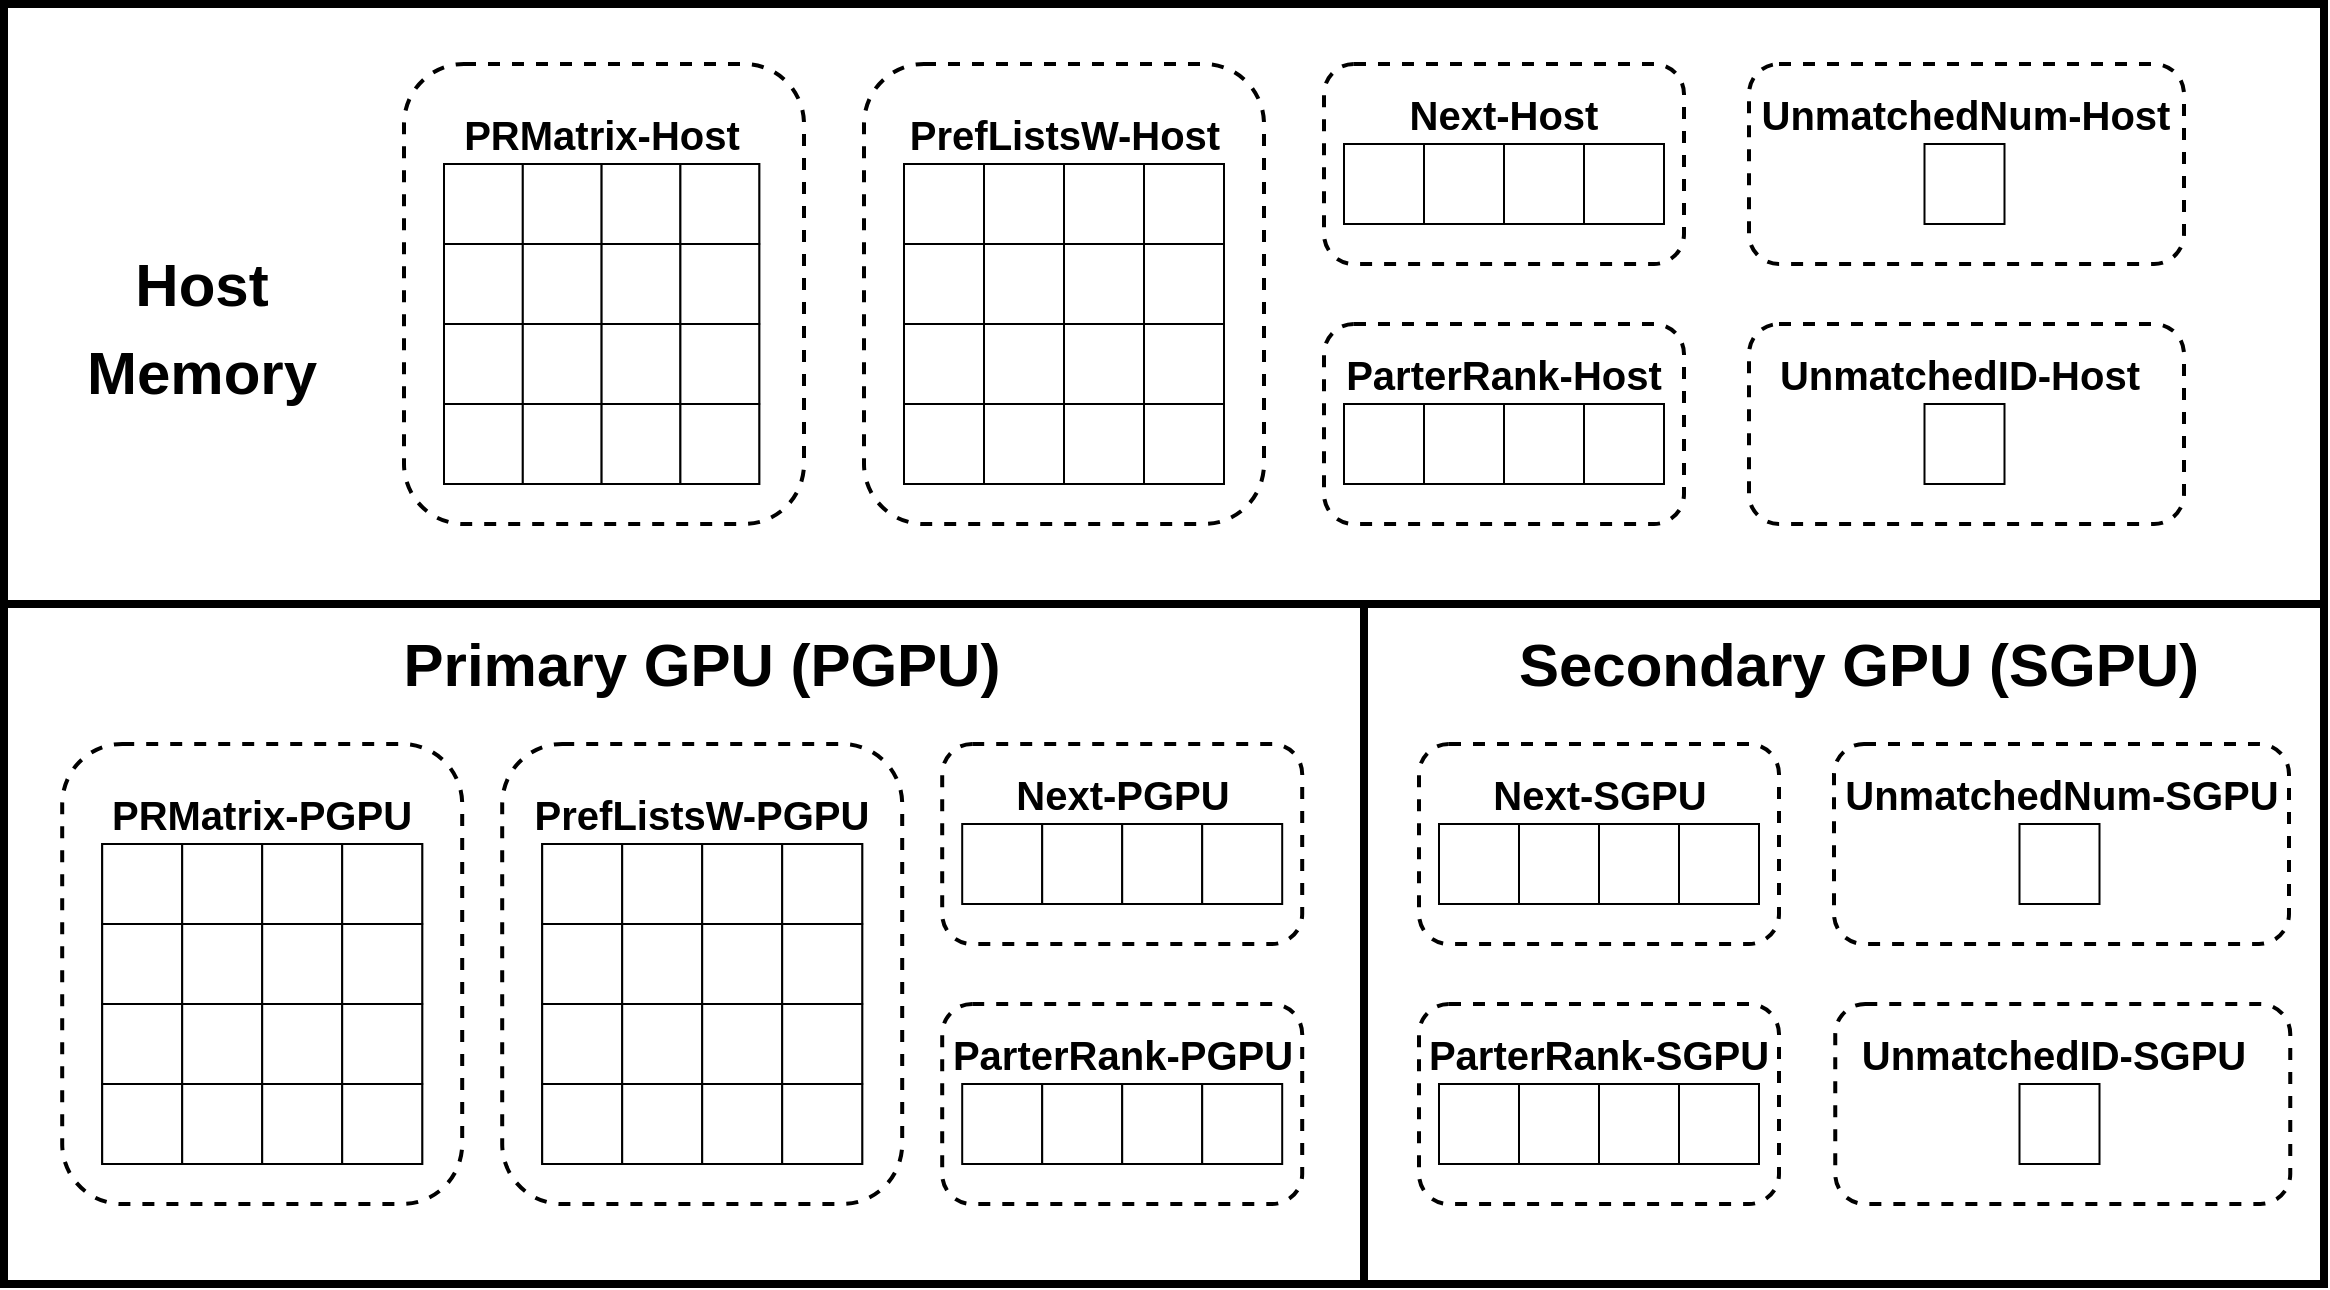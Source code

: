 <mxfile version="24.7.0" type="github">
  <diagram name="Page-1" id="QYnF0VAGigdxiVe0kUOT">
    <mxGraphModel dx="2376" dy="1381" grid="1" gridSize="10" guides="1" tooltips="1" connect="1" arrows="1" fold="1" page="1" pageScale="1" pageWidth="850" pageHeight="1100" math="0" shadow="0">
      <root>
        <mxCell id="0" />
        <mxCell id="1" parent="0" />
        <mxCell id="m7U1WaPmdHwWJLhLWRLw-96" value="" style="rounded=0;whiteSpace=wrap;html=1;strokeWidth=4;" vertex="1" parent="1">
          <mxGeometry x="200" y="700" width="680" height="340" as="geometry" />
        </mxCell>
        <mxCell id="m7U1WaPmdHwWJLhLWRLw-304" value="" style="rounded=0;whiteSpace=wrap;html=1;strokeWidth=4;" vertex="1" parent="1">
          <mxGeometry x="200" y="400" width="1160" height="300" as="geometry" />
        </mxCell>
        <mxCell id="m7U1WaPmdHwWJLhLWRLw-324" value="" style="rounded=0;whiteSpace=wrap;html=1;strokeWidth=4;" vertex="1" parent="1">
          <mxGeometry x="880" y="700" width="480" height="340" as="geometry" />
        </mxCell>
        <mxCell id="m7U1WaPmdHwWJLhLWRLw-338" value="" style="rounded=1;whiteSpace=wrap;html=1;fillColor=none;strokeWidth=2;dashed=1;" vertex="1" parent="1">
          <mxGeometry x="1072.5" y="560" width="217.5" height="100" as="geometry" />
        </mxCell>
        <mxCell id="m7U1WaPmdHwWJLhLWRLw-337" value="" style="rounded=1;whiteSpace=wrap;html=1;fillColor=none;strokeWidth=2;dashed=1;" vertex="1" parent="1">
          <mxGeometry x="1072.5" y="430" width="217.5" height="100" as="geometry" />
        </mxCell>
        <mxCell id="m7U1WaPmdHwWJLhLWRLw-263" value="" style="rounded=1;whiteSpace=wrap;html=1;fillColor=none;strokeWidth=2;dashed=1;" vertex="1" parent="1">
          <mxGeometry x="860" y="430" width="180" height="100" as="geometry" />
        </mxCell>
        <mxCell id="m7U1WaPmdHwWJLhLWRLw-92" value="" style="rounded=1;whiteSpace=wrap;html=1;fillColor=none;strokeWidth=2;dashed=1;" vertex="1" parent="1">
          <mxGeometry x="400" y="430" width="200" height="230" as="geometry" />
        </mxCell>
        <mxCell id="m7U1WaPmdHwWJLhLWRLw-93" value="" style="rounded=1;whiteSpace=wrap;html=1;fillColor=none;strokeWidth=2;dashed=1;" vertex="1" parent="1">
          <mxGeometry x="630" y="430" width="200" height="230" as="geometry" />
        </mxCell>
        <mxCell id="m7U1WaPmdHwWJLhLWRLw-30" value="" style="group" vertex="1" connectable="0" parent="1">
          <mxGeometry x="650" y="480" width="160" height="160" as="geometry" />
        </mxCell>
        <mxCell id="m7U1WaPmdHwWJLhLWRLw-3" value="" style="rounded=0;whiteSpace=wrap;html=1;" vertex="1" parent="m7U1WaPmdHwWJLhLWRLw-30">
          <mxGeometry width="160" height="160" as="geometry" />
        </mxCell>
        <mxCell id="m7U1WaPmdHwWJLhLWRLw-14" value="" style="rounded=0;whiteSpace=wrap;html=1;" vertex="1" parent="m7U1WaPmdHwWJLhLWRLw-30">
          <mxGeometry width="40" height="40" as="geometry" />
        </mxCell>
        <mxCell id="m7U1WaPmdHwWJLhLWRLw-15" value="" style="rounded=0;whiteSpace=wrap;html=1;" vertex="1" parent="m7U1WaPmdHwWJLhLWRLw-30">
          <mxGeometry y="40" width="40" height="40" as="geometry" />
        </mxCell>
        <mxCell id="m7U1WaPmdHwWJLhLWRLw-16" value="" style="rounded=0;whiteSpace=wrap;html=1;" vertex="1" parent="m7U1WaPmdHwWJLhLWRLw-30">
          <mxGeometry y="80" width="40" height="40" as="geometry" />
        </mxCell>
        <mxCell id="m7U1WaPmdHwWJLhLWRLw-17" value="" style="rounded=0;whiteSpace=wrap;html=1;" vertex="1" parent="m7U1WaPmdHwWJLhLWRLw-30">
          <mxGeometry y="120" width="40" height="40" as="geometry" />
        </mxCell>
        <mxCell id="m7U1WaPmdHwWJLhLWRLw-18" value="" style="rounded=0;whiteSpace=wrap;html=1;" vertex="1" parent="m7U1WaPmdHwWJLhLWRLw-30">
          <mxGeometry x="40" width="40" height="40" as="geometry" />
        </mxCell>
        <mxCell id="m7U1WaPmdHwWJLhLWRLw-19" value="" style="rounded=0;whiteSpace=wrap;html=1;" vertex="1" parent="m7U1WaPmdHwWJLhLWRLw-30">
          <mxGeometry x="40" y="40" width="40" height="40" as="geometry" />
        </mxCell>
        <mxCell id="m7U1WaPmdHwWJLhLWRLw-20" value="" style="rounded=0;whiteSpace=wrap;html=1;" vertex="1" parent="m7U1WaPmdHwWJLhLWRLw-30">
          <mxGeometry x="40" y="80" width="40" height="40" as="geometry" />
        </mxCell>
        <mxCell id="m7U1WaPmdHwWJLhLWRLw-21" value="" style="rounded=0;whiteSpace=wrap;html=1;" vertex="1" parent="m7U1WaPmdHwWJLhLWRLw-30">
          <mxGeometry x="40" y="120" width="40" height="40" as="geometry" />
        </mxCell>
        <mxCell id="m7U1WaPmdHwWJLhLWRLw-22" value="" style="rounded=0;whiteSpace=wrap;html=1;" vertex="1" parent="m7U1WaPmdHwWJLhLWRLw-30">
          <mxGeometry x="80" width="40" height="40" as="geometry" />
        </mxCell>
        <mxCell id="m7U1WaPmdHwWJLhLWRLw-23" value="" style="rounded=0;whiteSpace=wrap;html=1;" vertex="1" parent="m7U1WaPmdHwWJLhLWRLw-30">
          <mxGeometry x="80" y="40" width="40" height="40" as="geometry" />
        </mxCell>
        <mxCell id="m7U1WaPmdHwWJLhLWRLw-24" value="" style="rounded=0;whiteSpace=wrap;html=1;" vertex="1" parent="m7U1WaPmdHwWJLhLWRLw-30">
          <mxGeometry x="80" y="80" width="40" height="40" as="geometry" />
        </mxCell>
        <mxCell id="m7U1WaPmdHwWJLhLWRLw-25" value="" style="rounded=0;whiteSpace=wrap;html=1;" vertex="1" parent="m7U1WaPmdHwWJLhLWRLw-30">
          <mxGeometry x="80" y="120" width="40" height="40" as="geometry" />
        </mxCell>
        <mxCell id="m7U1WaPmdHwWJLhLWRLw-26" value="" style="rounded=0;whiteSpace=wrap;html=1;" vertex="1" parent="m7U1WaPmdHwWJLhLWRLw-30">
          <mxGeometry x="120" width="40" height="40" as="geometry" />
        </mxCell>
        <mxCell id="m7U1WaPmdHwWJLhLWRLw-27" value="" style="rounded=0;whiteSpace=wrap;html=1;" vertex="1" parent="m7U1WaPmdHwWJLhLWRLw-30">
          <mxGeometry x="120" y="40" width="40" height="40" as="geometry" />
        </mxCell>
        <mxCell id="m7U1WaPmdHwWJLhLWRLw-28" value="" style="rounded=0;whiteSpace=wrap;html=1;" vertex="1" parent="m7U1WaPmdHwWJLhLWRLw-30">
          <mxGeometry x="120" y="80" width="40" height="40" as="geometry" />
        </mxCell>
        <mxCell id="m7U1WaPmdHwWJLhLWRLw-29" value="" style="rounded=0;whiteSpace=wrap;html=1;" vertex="1" parent="m7U1WaPmdHwWJLhLWRLw-30">
          <mxGeometry x="120" y="120" width="40" height="40" as="geometry" />
        </mxCell>
        <mxCell id="m7U1WaPmdHwWJLhLWRLw-84" value="&lt;p&gt;&lt;b&gt;&lt;font style=&quot;font-size: 20px;&quot;&gt;PRMatrix-Host&lt;/font&gt;&lt;/b&gt;&lt;/p&gt;" style="text;html=1;align=center;verticalAlign=middle;whiteSpace=wrap;rounded=0;" vertex="1" parent="1">
          <mxGeometry x="428.81" y="450" width="140" height="30" as="geometry" />
        </mxCell>
        <mxCell id="m7U1WaPmdHwWJLhLWRLw-86" value="&lt;p&gt;&lt;b&gt;&lt;font style=&quot;font-size: 20px;&quot;&gt;PrefListsW-Host&lt;/font&gt;&lt;/b&gt;&lt;/p&gt;" style="text;html=1;align=center;verticalAlign=middle;whiteSpace=wrap;rounded=0;" vertex="1" parent="1">
          <mxGeometry x="647.5" y="450" width="165" height="30" as="geometry" />
        </mxCell>
        <mxCell id="m7U1WaPmdHwWJLhLWRLw-257" value="" style="group" vertex="1" connectable="0" parent="1">
          <mxGeometry x="870" y="470" width="160" height="80" as="geometry" />
        </mxCell>
        <mxCell id="m7U1WaPmdHwWJLhLWRLw-258" value="" style="rounded=0;whiteSpace=wrap;html=1;" vertex="1" parent="m7U1WaPmdHwWJLhLWRLw-257">
          <mxGeometry width="40" height="40" as="geometry" />
        </mxCell>
        <mxCell id="m7U1WaPmdHwWJLhLWRLw-259" value="" style="rounded=0;whiteSpace=wrap;html=1;" vertex="1" parent="m7U1WaPmdHwWJLhLWRLw-257">
          <mxGeometry x="40" width="40" height="40" as="geometry" />
        </mxCell>
        <mxCell id="m7U1WaPmdHwWJLhLWRLw-260" value="" style="rounded=0;whiteSpace=wrap;html=1;" vertex="1" parent="m7U1WaPmdHwWJLhLWRLw-257">
          <mxGeometry x="80" width="40" height="40" as="geometry" />
        </mxCell>
        <mxCell id="m7U1WaPmdHwWJLhLWRLw-261" value="" style="rounded=0;whiteSpace=wrap;html=1;" vertex="1" parent="m7U1WaPmdHwWJLhLWRLw-257">
          <mxGeometry x="120" width="40" height="40" as="geometry" />
        </mxCell>
        <mxCell id="m7U1WaPmdHwWJLhLWRLw-262" value="&lt;p&gt;&lt;b&gt;&lt;font style=&quot;font-size: 20px;&quot;&gt;Next-Host&lt;/font&gt;&lt;/b&gt;&lt;/p&gt;" style="text;html=1;align=center;verticalAlign=middle;whiteSpace=wrap;rounded=0;" vertex="1" parent="1">
          <mxGeometry x="900" y="440" width="100" height="30" as="geometry" />
        </mxCell>
        <mxCell id="m7U1WaPmdHwWJLhLWRLw-264" value="" style="rounded=1;whiteSpace=wrap;html=1;fillColor=none;strokeWidth=2;dashed=1;" vertex="1" parent="1">
          <mxGeometry x="860" y="560" width="180" height="100" as="geometry" />
        </mxCell>
        <mxCell id="m7U1WaPmdHwWJLhLWRLw-265" value="" style="group" vertex="1" connectable="0" parent="1">
          <mxGeometry x="670" y="600" width="230" height="120" as="geometry" />
        </mxCell>
        <mxCell id="m7U1WaPmdHwWJLhLWRLw-266" value="" style="rounded=0;whiteSpace=wrap;html=1;" vertex="1" parent="m7U1WaPmdHwWJLhLWRLw-265">
          <mxGeometry x="200" width="40" height="40" as="geometry" />
        </mxCell>
        <mxCell id="m7U1WaPmdHwWJLhLWRLw-267" value="" style="rounded=0;whiteSpace=wrap;html=1;" vertex="1" parent="m7U1WaPmdHwWJLhLWRLw-265">
          <mxGeometry x="240" width="40" height="40" as="geometry" />
        </mxCell>
        <mxCell id="m7U1WaPmdHwWJLhLWRLw-268" value="" style="rounded=0;whiteSpace=wrap;html=1;" vertex="1" parent="m7U1WaPmdHwWJLhLWRLw-265">
          <mxGeometry x="280" width="40" height="40" as="geometry" />
        </mxCell>
        <mxCell id="m7U1WaPmdHwWJLhLWRLw-269" value="" style="rounded=0;whiteSpace=wrap;html=1;" vertex="1" parent="m7U1WaPmdHwWJLhLWRLw-265">
          <mxGeometry x="320" width="40" height="40" as="geometry" />
        </mxCell>
        <mxCell id="m7U1WaPmdHwWJLhLWRLw-270" value="&lt;p&gt;&lt;b&gt;&lt;font style=&quot;font-size: 20px;&quot;&gt;ParterRank-Host&lt;/font&gt;&lt;/b&gt;&lt;br&gt;&lt;/p&gt;" style="text;html=1;align=center;verticalAlign=middle;whiteSpace=wrap;rounded=0;" vertex="1" parent="1">
          <mxGeometry x="870" y="570" width="160" height="30" as="geometry" />
        </mxCell>
        <mxCell id="m7U1WaPmdHwWJLhLWRLw-305" value="" style="rounded=1;whiteSpace=wrap;html=1;fillColor=none;strokeWidth=2;dashed=1;" vertex="1" parent="1">
          <mxGeometry x="907.5" y="900" width="180" height="100" as="geometry" />
        </mxCell>
        <mxCell id="m7U1WaPmdHwWJLhLWRLw-306" value="" style="rounded=1;whiteSpace=wrap;html=1;fillColor=none;strokeWidth=2;dashed=1;" vertex="1" parent="1">
          <mxGeometry x="907.5" y="770" width="180" height="100" as="geometry" />
        </mxCell>
        <mxCell id="m7U1WaPmdHwWJLhLWRLw-307" value="&lt;p style=&quot;font-size: 20px;&quot;&gt;&lt;b style=&quot;font-size: 20px;&quot;&gt;&lt;font style=&quot;font-size: 20px;&quot;&gt;Next-SGPU&lt;/font&gt;&lt;/b&gt;&lt;/p&gt;" style="text;html=1;align=center;verticalAlign=middle;whiteSpace=wrap;rounded=0;fontSize=20;" vertex="1" parent="1">
          <mxGeometry x="933.75" y="780" width="127.5" height="30" as="geometry" />
        </mxCell>
        <mxCell id="m7U1WaPmdHwWJLhLWRLw-308" value="&lt;p style=&quot;font-size: 20px;&quot;&gt;&lt;b style=&quot;font-size: 20px;&quot;&gt;&lt;font style=&quot;font-size: 20px;&quot;&gt;ParterRank-SGPU&lt;/font&gt;&lt;/b&gt;&lt;/p&gt;" style="text;html=1;align=center;verticalAlign=middle;whiteSpace=wrap;rounded=0;fontSize=20;" vertex="1" parent="1">
          <mxGeometry x="906.25" y="910" width="182.5" height="30" as="geometry" />
        </mxCell>
        <mxCell id="m7U1WaPmdHwWJLhLWRLw-309" value="&lt;b style=&quot;&quot;&gt;&lt;font style=&quot;font-size: 30px;&quot;&gt;Secondary GPU (SGPU)&lt;/font&gt;&lt;/b&gt;" style="rounded=1;whiteSpace=wrap;html=1;strokeColor=none;fillColor=none;" vertex="1" parent="1">
          <mxGeometry x="955" y="710" width="345" height="40" as="geometry" />
        </mxCell>
        <mxCell id="m7U1WaPmdHwWJLhLWRLw-312" value="" style="group" vertex="1" connectable="0" parent="1">
          <mxGeometry x="917.5" y="940" width="160" height="40" as="geometry" />
        </mxCell>
        <mxCell id="m7U1WaPmdHwWJLhLWRLw-313" value="" style="rounded=0;whiteSpace=wrap;html=1;" vertex="1" parent="m7U1WaPmdHwWJLhLWRLw-312">
          <mxGeometry width="40" height="40" as="geometry" />
        </mxCell>
        <mxCell id="m7U1WaPmdHwWJLhLWRLw-314" value="" style="rounded=0;whiteSpace=wrap;html=1;" vertex="1" parent="m7U1WaPmdHwWJLhLWRLw-312">
          <mxGeometry x="40" width="40" height="40" as="geometry" />
        </mxCell>
        <mxCell id="m7U1WaPmdHwWJLhLWRLw-315" value="" style="rounded=0;whiteSpace=wrap;html=1;" vertex="1" parent="m7U1WaPmdHwWJLhLWRLw-312">
          <mxGeometry x="80" width="40" height="40" as="geometry" />
        </mxCell>
        <mxCell id="m7U1WaPmdHwWJLhLWRLw-316" value="" style="rounded=0;whiteSpace=wrap;html=1;" vertex="1" parent="m7U1WaPmdHwWJLhLWRLw-312">
          <mxGeometry x="120" width="40" height="40" as="geometry" />
        </mxCell>
        <mxCell id="m7U1WaPmdHwWJLhLWRLw-33" value="" style="rounded=0;whiteSpace=wrap;html=1;" vertex="1" parent="1">
          <mxGeometry x="420" y="480" width="157.612" height="160" as="geometry" />
        </mxCell>
        <mxCell id="m7U1WaPmdHwWJLhLWRLw-34" value="" style="rounded=0;whiteSpace=wrap;html=1;" vertex="1" parent="1">
          <mxGeometry x="420" y="480" width="39.403" height="40" as="geometry" />
        </mxCell>
        <mxCell id="m7U1WaPmdHwWJLhLWRLw-35" value="" style="rounded=0;whiteSpace=wrap;html=1;" vertex="1" parent="1">
          <mxGeometry x="420" y="520" width="39.403" height="40" as="geometry" />
        </mxCell>
        <mxCell id="m7U1WaPmdHwWJLhLWRLw-36" value="" style="rounded=0;whiteSpace=wrap;html=1;" vertex="1" parent="1">
          <mxGeometry x="420" y="560" width="39.403" height="40" as="geometry" />
        </mxCell>
        <mxCell id="m7U1WaPmdHwWJLhLWRLw-37" value="" style="rounded=0;whiteSpace=wrap;html=1;" vertex="1" parent="1">
          <mxGeometry x="420" y="600" width="39.403" height="40" as="geometry" />
        </mxCell>
        <mxCell id="m7U1WaPmdHwWJLhLWRLw-38" value="" style="rounded=0;whiteSpace=wrap;html=1;" vertex="1" parent="1">
          <mxGeometry x="459.403" y="480" width="39.403" height="40" as="geometry" />
        </mxCell>
        <mxCell id="m7U1WaPmdHwWJLhLWRLw-39" value="" style="rounded=0;whiteSpace=wrap;html=1;" vertex="1" parent="1">
          <mxGeometry x="459.403" y="520" width="39.403" height="40" as="geometry" />
        </mxCell>
        <mxCell id="m7U1WaPmdHwWJLhLWRLw-40" value="" style="rounded=0;whiteSpace=wrap;html=1;" vertex="1" parent="1">
          <mxGeometry x="459.403" y="560" width="39.403" height="40" as="geometry" />
        </mxCell>
        <mxCell id="m7U1WaPmdHwWJLhLWRLw-41" value="" style="rounded=0;whiteSpace=wrap;html=1;" vertex="1" parent="1">
          <mxGeometry x="459.403" y="600" width="39.403" height="40" as="geometry" />
        </mxCell>
        <mxCell id="m7U1WaPmdHwWJLhLWRLw-42" value="" style="rounded=0;whiteSpace=wrap;html=1;" vertex="1" parent="1">
          <mxGeometry x="498.806" y="480" width="39.403" height="40" as="geometry" />
        </mxCell>
        <mxCell id="m7U1WaPmdHwWJLhLWRLw-43" value="" style="rounded=0;whiteSpace=wrap;html=1;" vertex="1" parent="1">
          <mxGeometry x="498.806" y="520" width="39.403" height="40" as="geometry" />
        </mxCell>
        <mxCell id="m7U1WaPmdHwWJLhLWRLw-44" value="" style="rounded=0;whiteSpace=wrap;html=1;" vertex="1" parent="1">
          <mxGeometry x="498.806" y="560" width="39.403" height="40" as="geometry" />
        </mxCell>
        <mxCell id="m7U1WaPmdHwWJLhLWRLw-45" value="" style="rounded=0;whiteSpace=wrap;html=1;" vertex="1" parent="1">
          <mxGeometry x="498.806" y="600" width="39.403" height="40" as="geometry" />
        </mxCell>
        <mxCell id="m7U1WaPmdHwWJLhLWRLw-46" value="" style="rounded=0;whiteSpace=wrap;html=1;" vertex="1" parent="1">
          <mxGeometry x="538.209" y="480" width="39.403" height="40" as="geometry" />
        </mxCell>
        <mxCell id="m7U1WaPmdHwWJLhLWRLw-47" value="" style="rounded=0;whiteSpace=wrap;html=1;" vertex="1" parent="1">
          <mxGeometry x="538.209" y="520" width="39.403" height="40" as="geometry" />
        </mxCell>
        <mxCell id="m7U1WaPmdHwWJLhLWRLw-48" value="" style="rounded=0;whiteSpace=wrap;html=1;" vertex="1" parent="1">
          <mxGeometry x="538.209" y="560" width="39.403" height="40" as="geometry" />
        </mxCell>
        <mxCell id="m7U1WaPmdHwWJLhLWRLw-49" value="" style="rounded=0;whiteSpace=wrap;html=1;" vertex="1" parent="1">
          <mxGeometry x="538.209" y="600" width="39.403" height="40" as="geometry" />
        </mxCell>
        <mxCell id="m7U1WaPmdHwWJLhLWRLw-278" value="" style="rounded=1;whiteSpace=wrap;html=1;fillColor=none;strokeWidth=2;dashed=1;" vertex="1" parent="1">
          <mxGeometry x="669.1" y="900" width="180" height="100" as="geometry" />
        </mxCell>
        <mxCell id="m7U1WaPmdHwWJLhLWRLw-277" value="" style="rounded=1;whiteSpace=wrap;html=1;fillColor=none;strokeWidth=2;dashed=1;" vertex="1" parent="1">
          <mxGeometry x="669.1" y="770" width="180" height="100" as="geometry" />
        </mxCell>
        <mxCell id="m7U1WaPmdHwWJLhLWRLw-6" value="&lt;b style=&quot;&quot;&gt;&lt;font style=&quot;font-size: 30px;&quot;&gt;Primary GPU (PGPU)&lt;/font&gt;&lt;/b&gt;" style="rounded=1;whiteSpace=wrap;html=1;strokeColor=none;fillColor=none;" vertex="1" parent="1">
          <mxGeometry x="389.1" y="710" width="320" height="40" as="geometry" />
        </mxCell>
        <mxCell id="m7U1WaPmdHwWJLhLWRLw-138" value="" style="rounded=1;whiteSpace=wrap;html=1;fillColor=none;strokeWidth=2;dashed=1;" vertex="1" parent="1">
          <mxGeometry x="229.1" y="770" width="200" height="230" as="geometry" />
        </mxCell>
        <mxCell id="m7U1WaPmdHwWJLhLWRLw-139" value="" style="group" vertex="1" connectable="0" parent="1">
          <mxGeometry x="249.1" y="820" width="160" height="160" as="geometry" />
        </mxCell>
        <mxCell id="m7U1WaPmdHwWJLhLWRLw-140" value="" style="rounded=0;whiteSpace=wrap;html=1;" vertex="1" parent="m7U1WaPmdHwWJLhLWRLw-139">
          <mxGeometry width="160" height="160" as="geometry" />
        </mxCell>
        <mxCell id="m7U1WaPmdHwWJLhLWRLw-141" value="" style="rounded=0;whiteSpace=wrap;html=1;" vertex="1" parent="m7U1WaPmdHwWJLhLWRLw-139">
          <mxGeometry width="40" height="40" as="geometry" />
        </mxCell>
        <mxCell id="m7U1WaPmdHwWJLhLWRLw-142" value="" style="rounded=0;whiteSpace=wrap;html=1;" vertex="1" parent="m7U1WaPmdHwWJLhLWRLw-139">
          <mxGeometry y="40" width="40" height="40" as="geometry" />
        </mxCell>
        <mxCell id="m7U1WaPmdHwWJLhLWRLw-143" value="" style="rounded=0;whiteSpace=wrap;html=1;" vertex="1" parent="m7U1WaPmdHwWJLhLWRLw-139">
          <mxGeometry y="80" width="40" height="40" as="geometry" />
        </mxCell>
        <mxCell id="m7U1WaPmdHwWJLhLWRLw-144" value="" style="rounded=0;whiteSpace=wrap;html=1;" vertex="1" parent="m7U1WaPmdHwWJLhLWRLw-139">
          <mxGeometry y="120" width="40" height="40" as="geometry" />
        </mxCell>
        <mxCell id="m7U1WaPmdHwWJLhLWRLw-145" value="" style="rounded=0;whiteSpace=wrap;html=1;" vertex="1" parent="m7U1WaPmdHwWJLhLWRLw-139">
          <mxGeometry x="40" width="40" height="40" as="geometry" />
        </mxCell>
        <mxCell id="m7U1WaPmdHwWJLhLWRLw-146" value="" style="rounded=0;whiteSpace=wrap;html=1;" vertex="1" parent="m7U1WaPmdHwWJLhLWRLw-139">
          <mxGeometry x="40" y="40" width="40" height="40" as="geometry" />
        </mxCell>
        <mxCell id="m7U1WaPmdHwWJLhLWRLw-147" value="" style="rounded=0;whiteSpace=wrap;html=1;" vertex="1" parent="m7U1WaPmdHwWJLhLWRLw-139">
          <mxGeometry x="40" y="80" width="40" height="40" as="geometry" />
        </mxCell>
        <mxCell id="m7U1WaPmdHwWJLhLWRLw-148" value="" style="rounded=0;whiteSpace=wrap;html=1;" vertex="1" parent="m7U1WaPmdHwWJLhLWRLw-139">
          <mxGeometry x="40" y="120" width="40" height="40" as="geometry" />
        </mxCell>
        <mxCell id="m7U1WaPmdHwWJLhLWRLw-149" value="" style="rounded=0;whiteSpace=wrap;html=1;" vertex="1" parent="m7U1WaPmdHwWJLhLWRLw-139">
          <mxGeometry x="80" width="40" height="40" as="geometry" />
        </mxCell>
        <mxCell id="m7U1WaPmdHwWJLhLWRLw-150" value="" style="rounded=0;whiteSpace=wrap;html=1;" vertex="1" parent="m7U1WaPmdHwWJLhLWRLw-139">
          <mxGeometry x="80" y="40" width="40" height="40" as="geometry" />
        </mxCell>
        <mxCell id="m7U1WaPmdHwWJLhLWRLw-151" value="" style="rounded=0;whiteSpace=wrap;html=1;" vertex="1" parent="m7U1WaPmdHwWJLhLWRLw-139">
          <mxGeometry x="80" y="80" width="40" height="40" as="geometry" />
        </mxCell>
        <mxCell id="m7U1WaPmdHwWJLhLWRLw-152" value="" style="rounded=0;whiteSpace=wrap;html=1;" vertex="1" parent="m7U1WaPmdHwWJLhLWRLw-139">
          <mxGeometry x="80" y="120" width="40" height="40" as="geometry" />
        </mxCell>
        <mxCell id="m7U1WaPmdHwWJLhLWRLw-153" value="" style="rounded=0;whiteSpace=wrap;html=1;" vertex="1" parent="m7U1WaPmdHwWJLhLWRLw-139">
          <mxGeometry x="120" width="40" height="40" as="geometry" />
        </mxCell>
        <mxCell id="m7U1WaPmdHwWJLhLWRLw-154" value="" style="rounded=0;whiteSpace=wrap;html=1;" vertex="1" parent="m7U1WaPmdHwWJLhLWRLw-139">
          <mxGeometry x="120" y="40" width="40" height="40" as="geometry" />
        </mxCell>
        <mxCell id="m7U1WaPmdHwWJLhLWRLw-155" value="" style="rounded=0;whiteSpace=wrap;html=1;" vertex="1" parent="m7U1WaPmdHwWJLhLWRLw-139">
          <mxGeometry x="120" y="80" width="40" height="40" as="geometry" />
        </mxCell>
        <mxCell id="m7U1WaPmdHwWJLhLWRLw-156" value="" style="rounded=0;whiteSpace=wrap;html=1;" vertex="1" parent="m7U1WaPmdHwWJLhLWRLw-139">
          <mxGeometry x="120" y="120" width="40" height="40" as="geometry" />
        </mxCell>
        <mxCell id="m7U1WaPmdHwWJLhLWRLw-157" value="&lt;p style=&quot;font-size: 20px;&quot;&gt;&lt;b style=&quot;font-size: 20px;&quot;&gt;&lt;font style=&quot;font-size: 20px;&quot;&gt;PRMatrix-PGPU&lt;/font&gt;&lt;/b&gt;&lt;/p&gt;" style="text;html=1;align=center;verticalAlign=middle;whiteSpace=wrap;rounded=0;fontSize=20;" vertex="1" parent="1">
          <mxGeometry x="251.15" y="790" width="155.9" height="30" as="geometry" />
        </mxCell>
        <mxCell id="m7U1WaPmdHwWJLhLWRLw-216" value="" style="rounded=1;whiteSpace=wrap;html=1;fillColor=none;strokeWidth=2;dashed=1;" vertex="1" parent="1">
          <mxGeometry x="449.1" y="770" width="200" height="230" as="geometry" />
        </mxCell>
        <mxCell id="m7U1WaPmdHwWJLhLWRLw-235" value="&lt;p style=&quot;font-size: 20px;&quot;&gt;&lt;b style=&quot;font-size: 20px;&quot;&gt;&lt;font style=&quot;font-size: 20px;&quot;&gt;PrefListsW-PGPU&lt;/font&gt;&lt;/b&gt;&lt;/p&gt;" style="text;html=1;align=center;verticalAlign=middle;whiteSpace=wrap;rounded=0;fontSize=20;" vertex="1" parent="1">
          <mxGeometry x="463.3" y="790" width="171.6" height="30" as="geometry" />
        </mxCell>
        <mxCell id="m7U1WaPmdHwWJLhLWRLw-271" value="" style="group" vertex="1" connectable="0" parent="1">
          <mxGeometry x="679.1" y="810" width="160" height="80" as="geometry" />
        </mxCell>
        <mxCell id="m7U1WaPmdHwWJLhLWRLw-310" value="" style="group" vertex="1" connectable="0" parent="m7U1WaPmdHwWJLhLWRLw-271">
          <mxGeometry width="160" height="40" as="geometry" />
        </mxCell>
        <mxCell id="m7U1WaPmdHwWJLhLWRLw-272" value="" style="rounded=0;whiteSpace=wrap;html=1;" vertex="1" parent="m7U1WaPmdHwWJLhLWRLw-310">
          <mxGeometry width="40" height="40" as="geometry" />
        </mxCell>
        <mxCell id="m7U1WaPmdHwWJLhLWRLw-273" value="" style="rounded=0;whiteSpace=wrap;html=1;" vertex="1" parent="m7U1WaPmdHwWJLhLWRLw-310">
          <mxGeometry x="40" width="40" height="40" as="geometry" />
        </mxCell>
        <mxCell id="m7U1WaPmdHwWJLhLWRLw-274" value="" style="rounded=0;whiteSpace=wrap;html=1;" vertex="1" parent="m7U1WaPmdHwWJLhLWRLw-310">
          <mxGeometry x="80" width="40" height="40" as="geometry" />
        </mxCell>
        <mxCell id="m7U1WaPmdHwWJLhLWRLw-275" value="" style="rounded=0;whiteSpace=wrap;html=1;" vertex="1" parent="m7U1WaPmdHwWJLhLWRLw-310">
          <mxGeometry x="120" width="40" height="40" as="geometry" />
        </mxCell>
        <mxCell id="m7U1WaPmdHwWJLhLWRLw-276" value="&lt;p style=&quot;font-size: 20px;&quot;&gt;&lt;b style=&quot;font-size: 20px;&quot;&gt;&lt;font style=&quot;font-size: 20px;&quot;&gt;Next-PGPU&lt;/font&gt;&lt;/b&gt;&lt;/p&gt;" style="text;html=1;align=center;verticalAlign=middle;whiteSpace=wrap;rounded=0;fontSize=20;" vertex="1" parent="1">
          <mxGeometry x="699.55" y="780" width="119.1" height="30" as="geometry" />
        </mxCell>
        <mxCell id="m7U1WaPmdHwWJLhLWRLw-279" value="" style="group" vertex="1" connectable="0" parent="1">
          <mxGeometry x="679.1" y="940" width="160" height="80" as="geometry" />
        </mxCell>
        <mxCell id="m7U1WaPmdHwWJLhLWRLw-311" value="" style="group" vertex="1" connectable="0" parent="m7U1WaPmdHwWJLhLWRLw-279">
          <mxGeometry width="160" height="40" as="geometry" />
        </mxCell>
        <mxCell id="m7U1WaPmdHwWJLhLWRLw-280" value="" style="rounded=0;whiteSpace=wrap;html=1;" vertex="1" parent="m7U1WaPmdHwWJLhLWRLw-311">
          <mxGeometry width="40" height="40" as="geometry" />
        </mxCell>
        <mxCell id="m7U1WaPmdHwWJLhLWRLw-281" value="" style="rounded=0;whiteSpace=wrap;html=1;" vertex="1" parent="m7U1WaPmdHwWJLhLWRLw-311">
          <mxGeometry x="40" width="40" height="40" as="geometry" />
        </mxCell>
        <mxCell id="m7U1WaPmdHwWJLhLWRLw-282" value="" style="rounded=0;whiteSpace=wrap;html=1;" vertex="1" parent="m7U1WaPmdHwWJLhLWRLw-311">
          <mxGeometry x="80" width="40" height="40" as="geometry" />
        </mxCell>
        <mxCell id="m7U1WaPmdHwWJLhLWRLw-283" value="" style="rounded=0;whiteSpace=wrap;html=1;" vertex="1" parent="m7U1WaPmdHwWJLhLWRLw-311">
          <mxGeometry x="120" width="40" height="40" as="geometry" />
        </mxCell>
        <mxCell id="m7U1WaPmdHwWJLhLWRLw-284" value="&lt;p style=&quot;font-size: 20px;&quot;&gt;&lt;b style=&quot;font-size: 20px;&quot;&gt;&lt;font style=&quot;font-size: 20px;&quot;&gt;ParterRank-PGPU&lt;/font&gt;&lt;/b&gt;&lt;/p&gt;" style="text;html=1;align=center;verticalAlign=middle;whiteSpace=wrap;rounded=0;fontSize=20;" vertex="1" parent="1">
          <mxGeometry x="670" y="910" width="179.1" height="30" as="geometry" />
        </mxCell>
        <mxCell id="m7U1WaPmdHwWJLhLWRLw-285" value="" style="group" vertex="1" connectable="0" parent="1">
          <mxGeometry x="469.1" y="820" width="160" height="160" as="geometry" />
        </mxCell>
        <mxCell id="m7U1WaPmdHwWJLhLWRLw-286" value="" style="rounded=0;whiteSpace=wrap;html=1;" vertex="1" parent="m7U1WaPmdHwWJLhLWRLw-285">
          <mxGeometry width="160" height="160" as="geometry" />
        </mxCell>
        <mxCell id="m7U1WaPmdHwWJLhLWRLw-287" value="" style="rounded=0;whiteSpace=wrap;html=1;" vertex="1" parent="m7U1WaPmdHwWJLhLWRLw-285">
          <mxGeometry width="40" height="40" as="geometry" />
        </mxCell>
        <mxCell id="m7U1WaPmdHwWJLhLWRLw-288" value="" style="rounded=0;whiteSpace=wrap;html=1;" vertex="1" parent="m7U1WaPmdHwWJLhLWRLw-285">
          <mxGeometry y="40" width="40" height="40" as="geometry" />
        </mxCell>
        <mxCell id="m7U1WaPmdHwWJLhLWRLw-289" value="" style="rounded=0;whiteSpace=wrap;html=1;" vertex="1" parent="m7U1WaPmdHwWJLhLWRLw-285">
          <mxGeometry y="80" width="40" height="40" as="geometry" />
        </mxCell>
        <mxCell id="m7U1WaPmdHwWJLhLWRLw-290" value="" style="rounded=0;whiteSpace=wrap;html=1;" vertex="1" parent="m7U1WaPmdHwWJLhLWRLw-285">
          <mxGeometry y="120" width="40" height="40" as="geometry" />
        </mxCell>
        <mxCell id="m7U1WaPmdHwWJLhLWRLw-291" value="" style="rounded=0;whiteSpace=wrap;html=1;" vertex="1" parent="m7U1WaPmdHwWJLhLWRLw-285">
          <mxGeometry x="40" width="40" height="40" as="geometry" />
        </mxCell>
        <mxCell id="m7U1WaPmdHwWJLhLWRLw-292" value="" style="rounded=0;whiteSpace=wrap;html=1;" vertex="1" parent="m7U1WaPmdHwWJLhLWRLw-285">
          <mxGeometry x="40" y="40" width="40" height="40" as="geometry" />
        </mxCell>
        <mxCell id="m7U1WaPmdHwWJLhLWRLw-293" value="" style="rounded=0;whiteSpace=wrap;html=1;" vertex="1" parent="m7U1WaPmdHwWJLhLWRLw-285">
          <mxGeometry x="40" y="80" width="40" height="40" as="geometry" />
        </mxCell>
        <mxCell id="m7U1WaPmdHwWJLhLWRLw-294" value="" style="rounded=0;whiteSpace=wrap;html=1;" vertex="1" parent="m7U1WaPmdHwWJLhLWRLw-285">
          <mxGeometry x="40" y="120" width="40" height="40" as="geometry" />
        </mxCell>
        <mxCell id="m7U1WaPmdHwWJLhLWRLw-295" value="" style="rounded=0;whiteSpace=wrap;html=1;" vertex="1" parent="m7U1WaPmdHwWJLhLWRLw-285">
          <mxGeometry x="80" width="40" height="40" as="geometry" />
        </mxCell>
        <mxCell id="m7U1WaPmdHwWJLhLWRLw-296" value="" style="rounded=0;whiteSpace=wrap;html=1;" vertex="1" parent="m7U1WaPmdHwWJLhLWRLw-285">
          <mxGeometry x="80" y="40" width="40" height="40" as="geometry" />
        </mxCell>
        <mxCell id="m7U1WaPmdHwWJLhLWRLw-297" value="" style="rounded=0;whiteSpace=wrap;html=1;" vertex="1" parent="m7U1WaPmdHwWJLhLWRLw-285">
          <mxGeometry x="80" y="80" width="40" height="40" as="geometry" />
        </mxCell>
        <mxCell id="m7U1WaPmdHwWJLhLWRLw-298" value="" style="rounded=0;whiteSpace=wrap;html=1;" vertex="1" parent="m7U1WaPmdHwWJLhLWRLw-285">
          <mxGeometry x="80" y="120" width="40" height="40" as="geometry" />
        </mxCell>
        <mxCell id="m7U1WaPmdHwWJLhLWRLw-299" value="" style="rounded=0;whiteSpace=wrap;html=1;" vertex="1" parent="m7U1WaPmdHwWJLhLWRLw-285">
          <mxGeometry x="120" width="40" height="40" as="geometry" />
        </mxCell>
        <mxCell id="m7U1WaPmdHwWJLhLWRLw-300" value="" style="rounded=0;whiteSpace=wrap;html=1;" vertex="1" parent="m7U1WaPmdHwWJLhLWRLw-285">
          <mxGeometry x="120" y="40" width="40" height="40" as="geometry" />
        </mxCell>
        <mxCell id="m7U1WaPmdHwWJLhLWRLw-301" value="" style="rounded=0;whiteSpace=wrap;html=1;" vertex="1" parent="m7U1WaPmdHwWJLhLWRLw-285">
          <mxGeometry x="120" y="80" width="40" height="40" as="geometry" />
        </mxCell>
        <mxCell id="m7U1WaPmdHwWJLhLWRLw-302" value="" style="rounded=0;whiteSpace=wrap;html=1;" vertex="1" parent="m7U1WaPmdHwWJLhLWRLw-285">
          <mxGeometry x="120" y="120" width="40" height="40" as="geometry" />
        </mxCell>
        <mxCell id="m7U1WaPmdHwWJLhLWRLw-5" value="&lt;b style=&quot;&quot;&gt;&lt;font style=&quot;font-size: 30px;&quot;&gt;Host Memory&lt;/font&gt;&lt;/b&gt;" style="rounded=1;whiteSpace=wrap;html=1;strokeColor=none;fillColor=none;strokeWidth=3;fontSize=36;" vertex="1" parent="1">
          <mxGeometry x="219.1" y="520" width="160" height="80" as="geometry" />
        </mxCell>
        <mxCell id="m7U1WaPmdHwWJLhLWRLw-333" value="" style="rounded=0;whiteSpace=wrap;html=1;" vertex="1" parent="1">
          <mxGeometry x="1160.25" y="600" width="40" height="40" as="geometry" />
        </mxCell>
        <mxCell id="m7U1WaPmdHwWJLhLWRLw-334" value="" style="rounded=0;whiteSpace=wrap;html=1;" vertex="1" parent="1">
          <mxGeometry x="1160.25" y="470" width="40" height="40" as="geometry" />
        </mxCell>
        <mxCell id="m7U1WaPmdHwWJLhLWRLw-335" value="&lt;p&gt;&lt;b&gt;&lt;font style=&quot;font-size: 20px;&quot;&gt;UnmatchedNum-Host&lt;/font&gt;&lt;/b&gt;&lt;br&gt;&lt;/p&gt;" style="text;html=1;align=center;verticalAlign=middle;whiteSpace=wrap;rounded=0;" vertex="1" parent="1">
          <mxGeometry x="1076.25" y="440" width="210" height="30" as="geometry" />
        </mxCell>
        <mxCell id="m7U1WaPmdHwWJLhLWRLw-336" value="&lt;p&gt;&lt;b&gt;&lt;font style=&quot;font-size: 20px;&quot;&gt;UnmatchedID-Host&lt;/font&gt;&lt;/b&gt;&lt;br&gt;&lt;/p&gt;" style="text;html=1;align=center;verticalAlign=middle;whiteSpace=wrap;rounded=0;" vertex="1" parent="1">
          <mxGeometry x="1072.5" y="570" width="210" height="30" as="geometry" />
        </mxCell>
        <mxCell id="m7U1WaPmdHwWJLhLWRLw-340" value="" style="rounded=1;whiteSpace=wrap;html=1;fillColor=none;strokeWidth=2;dashed=1;" vertex="1" parent="1">
          <mxGeometry x="1115" y="770" width="227.5" height="100" as="geometry" />
        </mxCell>
        <mxCell id="m7U1WaPmdHwWJLhLWRLw-341" value="" style="rounded=0;whiteSpace=wrap;html=1;" vertex="1" parent="1">
          <mxGeometry x="1207.75" y="940" width="40" height="40" as="geometry" />
        </mxCell>
        <mxCell id="m7U1WaPmdHwWJLhLWRLw-342" value="" style="rounded=0;whiteSpace=wrap;html=1;" vertex="1" parent="1">
          <mxGeometry x="1207.75" y="810" width="40" height="40" as="geometry" />
        </mxCell>
        <mxCell id="m7U1WaPmdHwWJLhLWRLw-343" value="&lt;p&gt;&lt;b&gt;&lt;font style=&quot;font-size: 20px;&quot;&gt;UnmatchedNum-SGPU&lt;/font&gt;&lt;/b&gt;&lt;br&gt;&lt;/p&gt;" style="text;html=1;align=center;verticalAlign=middle;whiteSpace=wrap;rounded=0;" vertex="1" parent="1">
          <mxGeometry x="1115.63" y="780" width="226.25" height="30" as="geometry" />
        </mxCell>
        <mxCell id="m7U1WaPmdHwWJLhLWRLw-344" value="&lt;p&gt;&lt;b&gt;&lt;font style=&quot;font-size: 20px;&quot;&gt;UnmatchedID-SGPU&lt;/font&gt;&lt;/b&gt;&lt;br&gt;&lt;/p&gt;" style="text;html=1;align=center;verticalAlign=middle;whiteSpace=wrap;rounded=0;" vertex="1" parent="1">
          <mxGeometry x="1120" y="910" width="210" height="30" as="geometry" />
        </mxCell>
        <mxCell id="m7U1WaPmdHwWJLhLWRLw-320" value="" style="rounded=0;whiteSpace=wrap;html=1;" vertex="1" parent="1">
          <mxGeometry x="917.5" y="810" width="40" height="40" as="geometry" />
        </mxCell>
        <mxCell id="m7U1WaPmdHwWJLhLWRLw-321" value="" style="rounded=0;whiteSpace=wrap;html=1;" vertex="1" parent="1">
          <mxGeometry x="957.5" y="810" width="40" height="40" as="geometry" />
        </mxCell>
        <mxCell id="m7U1WaPmdHwWJLhLWRLw-322" value="" style="rounded=0;whiteSpace=wrap;html=1;" vertex="1" parent="1">
          <mxGeometry x="997.5" y="810" width="40" height="40" as="geometry" />
        </mxCell>
        <mxCell id="m7U1WaPmdHwWJLhLWRLw-323" value="" style="rounded=0;whiteSpace=wrap;html=1;" vertex="1" parent="1">
          <mxGeometry x="1037.5" y="810" width="40" height="40" as="geometry" />
        </mxCell>
        <mxCell id="m7U1WaPmdHwWJLhLWRLw-346" value="" style="rounded=1;whiteSpace=wrap;html=1;fillColor=none;strokeWidth=2;dashed=1;" vertex="1" parent="1">
          <mxGeometry x="1115.63" y="900" width="227.5" height="100" as="geometry" />
        </mxCell>
      </root>
    </mxGraphModel>
  </diagram>
</mxfile>
